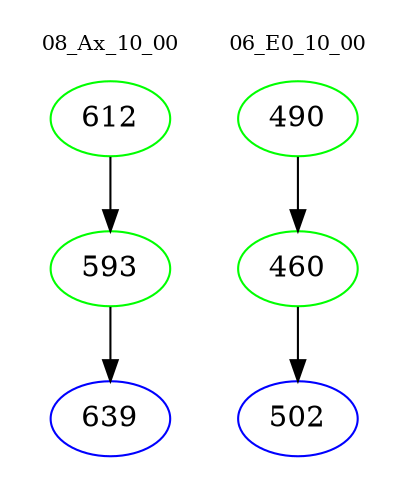 digraph{
subgraph cluster_0 {
color = white
label = "08_Ax_10_00";
fontsize=10;
T0_612 [label="612", color="green"]
T0_612 -> T0_593 [color="black"]
T0_593 [label="593", color="green"]
T0_593 -> T0_639 [color="black"]
T0_639 [label="639", color="blue"]
}
subgraph cluster_1 {
color = white
label = "06_E0_10_00";
fontsize=10;
T1_490 [label="490", color="green"]
T1_490 -> T1_460 [color="black"]
T1_460 [label="460", color="green"]
T1_460 -> T1_502 [color="black"]
T1_502 [label="502", color="blue"]
}
}

